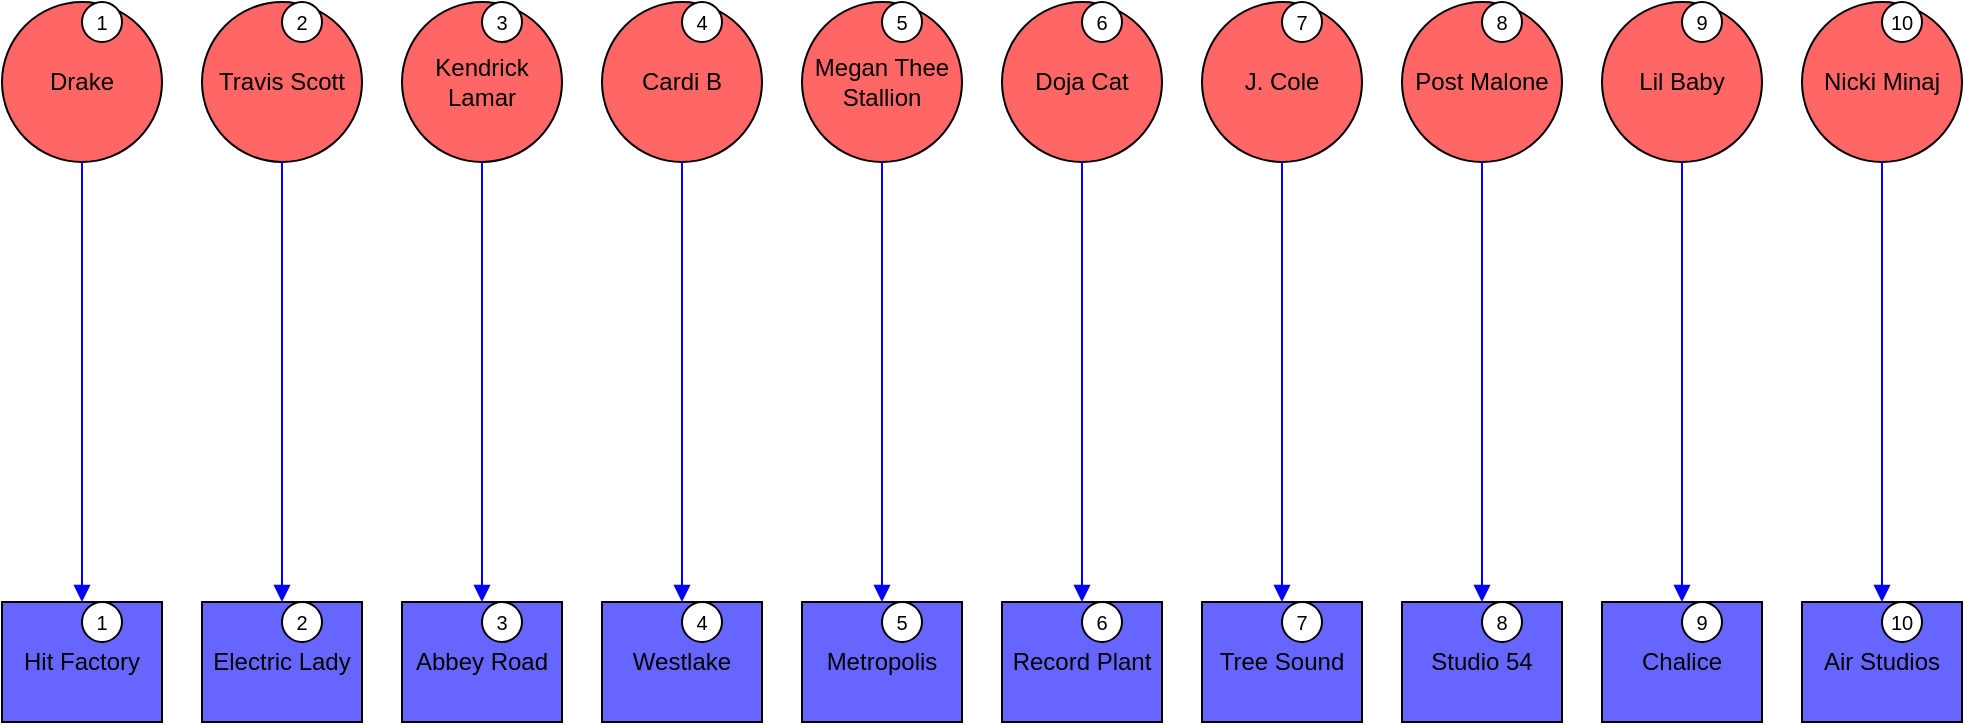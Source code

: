 <mxfile version="27.0.3" pages="4">
  <diagram id="2P01aS3b79AhaIWzOZK_" name="SignedWith">
    <mxGraphModel dx="1226" dy="620" grid="1" gridSize="10" guides="1" tooltips="1" connect="1" arrows="1" fold="1" page="1" pageScale="1" pageWidth="2339" pageHeight="3300" math="0" shadow="0">
      <root>
        <mxCell id="0" />
        <mxCell id="1" parent="0" />
        <mxCell id="wls_pRcqSYBTs-uJ6IMm-1" value="Drake" style="rounded=0;whiteSpace=wrap;html=1;shape=ellipse;fillColor=#FF6666;strokeColor=#000000;fontSize=12;" vertex="1" parent="1">
          <mxGeometry x="100" y="100" width="80" height="80" as="geometry" />
        </mxCell>
        <mxCell id="wls_pRcqSYBTs-uJ6IMm-2" value="1" style="rounded=0;whiteSpace=wrap;html=1;shape=ellipse;fillColor=#FFFFFF;strokeColor=#000000;fontSize=10;" vertex="1" parent="1">
          <mxGeometry x="140" y="100" width="20" height="20" as="geometry" />
        </mxCell>
        <mxCell id="wls_pRcqSYBTs-uJ6IMm-3" value="Travis Scott" style="rounded=0;whiteSpace=wrap;html=1;shape=ellipse;fillColor=#FF6666;strokeColor=#000000;fontSize=12;" vertex="1" parent="1">
          <mxGeometry x="200" y="100" width="80" height="80" as="geometry" />
        </mxCell>
        <mxCell id="wls_pRcqSYBTs-uJ6IMm-4" value="2" style="rounded=0;whiteSpace=wrap;html=1;shape=ellipse;fillColor=#FFFFFF;strokeColor=#000000;fontSize=10;" vertex="1" parent="1">
          <mxGeometry x="240" y="100" width="20" height="20" as="geometry" />
        </mxCell>
        <mxCell id="wls_pRcqSYBTs-uJ6IMm-5" value="Kendrick Lamar" style="rounded=0;whiteSpace=wrap;html=1;shape=ellipse;fillColor=#FF6666;strokeColor=#000000;fontSize=12;" vertex="1" parent="1">
          <mxGeometry x="300" y="100" width="80" height="80" as="geometry" />
        </mxCell>
        <mxCell id="wls_pRcqSYBTs-uJ6IMm-6" value="3" style="rounded=0;whiteSpace=wrap;html=1;shape=ellipse;fillColor=#FFFFFF;strokeColor=#000000;fontSize=10;" vertex="1" parent="1">
          <mxGeometry x="340" y="100" width="20" height="20" as="geometry" />
        </mxCell>
        <mxCell id="wls_pRcqSYBTs-uJ6IMm-7" value="Cardi B" style="rounded=0;whiteSpace=wrap;html=1;shape=ellipse;fillColor=#FF6666;strokeColor=#000000;fontSize=12;" vertex="1" parent="1">
          <mxGeometry x="400" y="100" width="80" height="80" as="geometry" />
        </mxCell>
        <mxCell id="wls_pRcqSYBTs-uJ6IMm-8" value="4" style="rounded=0;whiteSpace=wrap;html=1;shape=ellipse;fillColor=#FFFFFF;strokeColor=#000000;fontSize=10;" vertex="1" parent="1">
          <mxGeometry x="440" y="100" width="20" height="20" as="geometry" />
        </mxCell>
        <mxCell id="wls_pRcqSYBTs-uJ6IMm-9" value="Megan Thee Stallion" style="rounded=0;whiteSpace=wrap;html=1;shape=ellipse;fillColor=#FF6666;strokeColor=#000000;fontSize=12;" vertex="1" parent="1">
          <mxGeometry x="500" y="100" width="80" height="80" as="geometry" />
        </mxCell>
        <mxCell id="wls_pRcqSYBTs-uJ6IMm-10" value="5" style="rounded=0;whiteSpace=wrap;html=1;shape=ellipse;fillColor=#FFFFFF;strokeColor=#000000;fontSize=10;" vertex="1" parent="1">
          <mxGeometry x="540" y="100" width="20" height="20" as="geometry" />
        </mxCell>
        <mxCell id="wls_pRcqSYBTs-uJ6IMm-11" value="Doja Cat" style="rounded=0;whiteSpace=wrap;html=1;shape=ellipse;fillColor=#FF6666;strokeColor=#000000;fontSize=12;" vertex="1" parent="1">
          <mxGeometry x="600" y="100" width="80" height="80" as="geometry" />
        </mxCell>
        <mxCell id="wls_pRcqSYBTs-uJ6IMm-12" value="6" style="rounded=0;whiteSpace=wrap;html=1;shape=ellipse;fillColor=#FFFFFF;strokeColor=#000000;fontSize=10;" vertex="1" parent="1">
          <mxGeometry x="640" y="100" width="20" height="20" as="geometry" />
        </mxCell>
        <mxCell id="wls_pRcqSYBTs-uJ6IMm-13" value="J. Cole" style="rounded=0;whiteSpace=wrap;html=1;shape=ellipse;fillColor=#FF6666;strokeColor=#000000;fontSize=12;" vertex="1" parent="1">
          <mxGeometry x="700" y="100" width="80" height="80" as="geometry" />
        </mxCell>
        <mxCell id="wls_pRcqSYBTs-uJ6IMm-14" value="7" style="rounded=0;whiteSpace=wrap;html=1;shape=ellipse;fillColor=#FFFFFF;strokeColor=#000000;fontSize=10;" vertex="1" parent="1">
          <mxGeometry x="740" y="100" width="20" height="20" as="geometry" />
        </mxCell>
        <mxCell id="wls_pRcqSYBTs-uJ6IMm-15" value="Post Malone" style="rounded=0;whiteSpace=wrap;html=1;shape=ellipse;fillColor=#FF6666;strokeColor=#000000;fontSize=12;" vertex="1" parent="1">
          <mxGeometry x="800" y="100" width="80" height="80" as="geometry" />
        </mxCell>
        <mxCell id="wls_pRcqSYBTs-uJ6IMm-16" value="8" style="rounded=0;whiteSpace=wrap;html=1;shape=ellipse;fillColor=#FFFFFF;strokeColor=#000000;fontSize=10;" vertex="1" parent="1">
          <mxGeometry x="840" y="100" width="20" height="20" as="geometry" />
        </mxCell>
        <mxCell id="wls_pRcqSYBTs-uJ6IMm-17" value="Lil Baby" style="rounded=0;whiteSpace=wrap;html=1;shape=ellipse;fillColor=#FF6666;strokeColor=#000000;fontSize=12;" vertex="1" parent="1">
          <mxGeometry x="900" y="100" width="80" height="80" as="geometry" />
        </mxCell>
        <mxCell id="wls_pRcqSYBTs-uJ6IMm-18" value="9" style="rounded=0;whiteSpace=wrap;html=1;shape=ellipse;fillColor=#FFFFFF;strokeColor=#000000;fontSize=10;" vertex="1" parent="1">
          <mxGeometry x="940" y="100" width="20" height="20" as="geometry" />
        </mxCell>
        <mxCell id="wls_pRcqSYBTs-uJ6IMm-19" value="Nicki Minaj" style="rounded=0;whiteSpace=wrap;html=1;shape=ellipse;fillColor=#FF6666;strokeColor=#000000;fontSize=12;" vertex="1" parent="1">
          <mxGeometry x="1000" y="100" width="80" height="80" as="geometry" />
        </mxCell>
        <mxCell id="wls_pRcqSYBTs-uJ6IMm-20" value="10" style="rounded=0;whiteSpace=wrap;html=1;shape=ellipse;fillColor=#FFFFFF;strokeColor=#000000;fontSize=10;" vertex="1" parent="1">
          <mxGeometry x="1040" y="100" width="20" height="20" as="geometry" />
        </mxCell>
        <mxCell id="wls_pRcqSYBTs-uJ6IMm-21" value="Hit Factory" style="rounded=0;whiteSpace=wrap;html=1;shape=rectangle;fillColor=#6666FF;strokeColor=#000000;fontSize=12;" vertex="1" parent="1">
          <mxGeometry x="100" y="400" width="80" height="60" as="geometry" />
        </mxCell>
        <mxCell id="wls_pRcqSYBTs-uJ6IMm-22" value="1" style="rounded=0;whiteSpace=wrap;html=1;shape=ellipse;fillColor=#FFFFFF;strokeColor=#000000;fontSize=10;" vertex="1" parent="1">
          <mxGeometry x="140" y="400" width="20" height="20" as="geometry" />
        </mxCell>
        <mxCell id="wls_pRcqSYBTs-uJ6IMm-23" value="Electric Lady" style="rounded=0;whiteSpace=wrap;html=1;shape=rectangle;fillColor=#6666FF;strokeColor=#000000;fontSize=12;" vertex="1" parent="1">
          <mxGeometry x="200" y="400" width="80" height="60" as="geometry" />
        </mxCell>
        <mxCell id="wls_pRcqSYBTs-uJ6IMm-24" value="2" style="rounded=0;whiteSpace=wrap;html=1;shape=ellipse;fillColor=#FFFFFF;strokeColor=#000000;fontSize=10;" vertex="1" parent="1">
          <mxGeometry x="240" y="400" width="20" height="20" as="geometry" />
        </mxCell>
        <mxCell id="wls_pRcqSYBTs-uJ6IMm-25" value="Abbey Road" style="rounded=0;whiteSpace=wrap;html=1;shape=rectangle;fillColor=#6666FF;strokeColor=#000000;fontSize=12;" vertex="1" parent="1">
          <mxGeometry x="300" y="400" width="80" height="60" as="geometry" />
        </mxCell>
        <mxCell id="wls_pRcqSYBTs-uJ6IMm-26" value="3" style="rounded=0;whiteSpace=wrap;html=1;shape=ellipse;fillColor=#FFFFFF;strokeColor=#000000;fontSize=10;" vertex="1" parent="1">
          <mxGeometry x="340" y="400" width="20" height="20" as="geometry" />
        </mxCell>
        <mxCell id="wls_pRcqSYBTs-uJ6IMm-27" value="Westlake" style="rounded=0;whiteSpace=wrap;html=1;shape=rectangle;fillColor=#6666FF;strokeColor=#000000;fontSize=12;" vertex="1" parent="1">
          <mxGeometry x="400" y="400" width="80" height="60" as="geometry" />
        </mxCell>
        <mxCell id="wls_pRcqSYBTs-uJ6IMm-28" value="4" style="rounded=0;whiteSpace=wrap;html=1;shape=ellipse;fillColor=#FFFFFF;strokeColor=#000000;fontSize=10;" vertex="1" parent="1">
          <mxGeometry x="440" y="400" width="20" height="20" as="geometry" />
        </mxCell>
        <mxCell id="wls_pRcqSYBTs-uJ6IMm-29" value="Metropolis" style="rounded=0;whiteSpace=wrap;html=1;shape=rectangle;fillColor=#6666FF;strokeColor=#000000;fontSize=12;" vertex="1" parent="1">
          <mxGeometry x="500" y="400" width="80" height="60" as="geometry" />
        </mxCell>
        <mxCell id="wls_pRcqSYBTs-uJ6IMm-30" value="5" style="rounded=0;whiteSpace=wrap;html=1;shape=ellipse;fillColor=#FFFFFF;strokeColor=#000000;fontSize=10;" vertex="1" parent="1">
          <mxGeometry x="540" y="400" width="20" height="20" as="geometry" />
        </mxCell>
        <mxCell id="wls_pRcqSYBTs-uJ6IMm-31" value="Record Plant" style="rounded=0;whiteSpace=wrap;html=1;shape=rectangle;fillColor=#6666FF;strokeColor=#000000;fontSize=12;" vertex="1" parent="1">
          <mxGeometry x="600" y="400" width="80" height="60" as="geometry" />
        </mxCell>
        <mxCell id="wls_pRcqSYBTs-uJ6IMm-32" value="6" style="rounded=0;whiteSpace=wrap;html=1;shape=ellipse;fillColor=#FFFFFF;strokeColor=#000000;fontSize=10;" vertex="1" parent="1">
          <mxGeometry x="640" y="400" width="20" height="20" as="geometry" />
        </mxCell>
        <mxCell id="wls_pRcqSYBTs-uJ6IMm-33" value="Tree Sound" style="rounded=0;whiteSpace=wrap;html=1;shape=rectangle;fillColor=#6666FF;strokeColor=#000000;fontSize=12;" vertex="1" parent="1">
          <mxGeometry x="700" y="400" width="80" height="60" as="geometry" />
        </mxCell>
        <mxCell id="wls_pRcqSYBTs-uJ6IMm-34" value="7" style="rounded=0;whiteSpace=wrap;html=1;shape=ellipse;fillColor=#FFFFFF;strokeColor=#000000;fontSize=10;" vertex="1" parent="1">
          <mxGeometry x="740" y="400" width="20" height="20" as="geometry" />
        </mxCell>
        <mxCell id="wls_pRcqSYBTs-uJ6IMm-35" value="Studio 54" style="rounded=0;whiteSpace=wrap;html=1;shape=rectangle;fillColor=#6666FF;strokeColor=#000000;fontSize=12;" vertex="1" parent="1">
          <mxGeometry x="800" y="400" width="80" height="60" as="geometry" />
        </mxCell>
        <mxCell id="wls_pRcqSYBTs-uJ6IMm-36" value="8" style="rounded=0;whiteSpace=wrap;html=1;shape=ellipse;fillColor=#FFFFFF;strokeColor=#000000;fontSize=10;" vertex="1" parent="1">
          <mxGeometry x="840" y="400" width="20" height="20" as="geometry" />
        </mxCell>
        <mxCell id="wls_pRcqSYBTs-uJ6IMm-37" value="Chalice" style="rounded=0;whiteSpace=wrap;html=1;shape=rectangle;fillColor=#6666FF;strokeColor=#000000;fontSize=12;" vertex="1" parent="1">
          <mxGeometry x="900" y="400" width="80" height="60" as="geometry" />
        </mxCell>
        <mxCell id="wls_pRcqSYBTs-uJ6IMm-38" value="9" style="rounded=0;whiteSpace=wrap;html=1;shape=ellipse;fillColor=#FFFFFF;strokeColor=#000000;fontSize=10;" vertex="1" parent="1">
          <mxGeometry x="940" y="400" width="20" height="20" as="geometry" />
        </mxCell>
        <mxCell id="wls_pRcqSYBTs-uJ6IMm-39" value="Air Studios" style="rounded=0;whiteSpace=wrap;html=1;shape=rectangle;fillColor=#6666FF;strokeColor=#000000;fontSize=12;" vertex="1" parent="1">
          <mxGeometry x="1000" y="400" width="80" height="60" as="geometry" />
        </mxCell>
        <mxCell id="wls_pRcqSYBTs-uJ6IMm-40" value="10" style="rounded=0;whiteSpace=wrap;html=1;shape=ellipse;fillColor=#FFFFFF;strokeColor=#000000;fontSize=10;" vertex="1" parent="1">
          <mxGeometry x="1040" y="400" width="20" height="20" as="geometry" />
        </mxCell>
        <mxCell id="wls_pRcqSYBTs-uJ6IMm-41" value="" style="edgeStyle=orthogonalEdgeStyle;rounded=0;html=1;jettySize=auto;orthogonalLoop=1;endArrow=block;endFill=1;strokeColor=#0000FF;" edge="1" parent="1" source="wls_pRcqSYBTs-uJ6IMm-1" target="wls_pRcqSYBTs-uJ6IMm-21">
          <mxGeometry relative="1" as="geometry" />
        </mxCell>
        <mxCell id="wls_pRcqSYBTs-uJ6IMm-42" value="" style="edgeStyle=orthogonalEdgeStyle;rounded=0;html=1;jettySize=auto;orthogonalLoop=1;endArrow=block;endFill=1;strokeColor=#0000FF;" edge="1" parent="1" source="wls_pRcqSYBTs-uJ6IMm-3" target="wls_pRcqSYBTs-uJ6IMm-23">
          <mxGeometry relative="1" as="geometry" />
        </mxCell>
        <mxCell id="wls_pRcqSYBTs-uJ6IMm-43" value="" style="edgeStyle=orthogonalEdgeStyle;rounded=0;html=1;jettySize=auto;orthogonalLoop=1;endArrow=block;endFill=1;strokeColor=#0000FF;" edge="1" parent="1" source="wls_pRcqSYBTs-uJ6IMm-5" target="wls_pRcqSYBTs-uJ6IMm-25">
          <mxGeometry relative="1" as="geometry" />
        </mxCell>
        <mxCell id="wls_pRcqSYBTs-uJ6IMm-44" value="" style="edgeStyle=orthogonalEdgeStyle;rounded=0;html=1;jettySize=auto;orthogonalLoop=1;endArrow=block;endFill=1;strokeColor=#0000FF;" edge="1" parent="1" source="wls_pRcqSYBTs-uJ6IMm-7" target="wls_pRcqSYBTs-uJ6IMm-27">
          <mxGeometry relative="1" as="geometry" />
        </mxCell>
        <mxCell id="wls_pRcqSYBTs-uJ6IMm-45" value="" style="edgeStyle=orthogonalEdgeStyle;rounded=0;html=1;jettySize=auto;orthogonalLoop=1;endArrow=block;endFill=1;strokeColor=#0000FF;" edge="1" parent="1" source="wls_pRcqSYBTs-uJ6IMm-9" target="wls_pRcqSYBTs-uJ6IMm-29">
          <mxGeometry relative="1" as="geometry" />
        </mxCell>
        <mxCell id="wls_pRcqSYBTs-uJ6IMm-46" value="" style="edgeStyle=orthogonalEdgeStyle;rounded=0;html=1;jettySize=auto;orthogonalLoop=1;endArrow=block;endFill=1;strokeColor=#0000FF;" edge="1" parent="1" source="wls_pRcqSYBTs-uJ6IMm-11" target="wls_pRcqSYBTs-uJ6IMm-31">
          <mxGeometry relative="1" as="geometry" />
        </mxCell>
        <mxCell id="wls_pRcqSYBTs-uJ6IMm-47" value="" style="edgeStyle=orthogonalEdgeStyle;rounded=0;html=1;jettySize=auto;orthogonalLoop=1;endArrow=block;endFill=1;strokeColor=#0000FF;" edge="1" parent="1" source="wls_pRcqSYBTs-uJ6IMm-13" target="wls_pRcqSYBTs-uJ6IMm-33">
          <mxGeometry relative="1" as="geometry" />
        </mxCell>
        <mxCell id="wls_pRcqSYBTs-uJ6IMm-48" value="" style="edgeStyle=orthogonalEdgeStyle;rounded=0;html=1;jettySize=auto;orthogonalLoop=1;endArrow=block;endFill=1;strokeColor=#0000FF;" edge="1" parent="1" source="wls_pRcqSYBTs-uJ6IMm-15" target="wls_pRcqSYBTs-uJ6IMm-35">
          <mxGeometry relative="1" as="geometry" />
        </mxCell>
        <mxCell id="wls_pRcqSYBTs-uJ6IMm-49" value="" style="edgeStyle=orthogonalEdgeStyle;rounded=0;html=1;jettySize=auto;orthogonalLoop=1;endArrow=block;endFill=1;strokeColor=#0000FF;" edge="1" parent="1" source="wls_pRcqSYBTs-uJ6IMm-17" target="wls_pRcqSYBTs-uJ6IMm-37">
          <mxGeometry relative="1" as="geometry" />
        </mxCell>
        <mxCell id="wls_pRcqSYBTs-uJ6IMm-50" value="" style="edgeStyle=orthogonalEdgeStyle;rounded=0;html=1;jettySize=auto;orthogonalLoop=1;endArrow=block;endFill=1;strokeColor=#0000FF;" edge="1" parent="1" source="wls_pRcqSYBTs-uJ6IMm-19" target="wls_pRcqSYBTs-uJ6IMm-39">
          <mxGeometry relative="1" as="geometry" />
        </mxCell>
      </root>
    </mxGraphModel>
  </diagram>
  <diagram id="2F3j8-WdZ7mF5-zXozLu" name="Performs">
    <mxGraphModel dx="1895" dy="958" grid="1" gridSize="10" guides="1" tooltips="1" connect="1" arrows="1" fold="1" page="1" pageScale="1" pageWidth="2339" pageHeight="3300" math="0" shadow="0">
      <root>
        <mxCell id="0" />
        <mxCell id="1" parent="0" />
        <mxCell id="OuG2WLXK4pr2iF8TKei7-1" value="Drake" style="rounded=0;whiteSpace=wrap;html=1;shape=ellipse;fillColor=#FF6666;strokeColor=#000000;fontSize=12;" vertex="1" parent="1">
          <mxGeometry x="150" y="750" width="80" height="80" as="geometry" />
        </mxCell>
        <mxCell id="OuG2WLXK4pr2iF8TKei7-2" value="1" style="rounded=0;whiteSpace=wrap;html=1;shape=ellipse;fillColor=#FFFFFF;strokeColor=#000000;fontSize=10;" vertex="1" parent="1">
          <mxGeometry x="180" y="750" width="20" height="20" as="geometry" />
        </mxCell>
        <mxCell id="OuG2WLXK4pr2iF8TKei7-3" value="Travis Scott" style="rounded=0;whiteSpace=wrap;html=1;shape=ellipse;fillColor=#FF6666;strokeColor=#000000;fontSize=12;" vertex="1" parent="1">
          <mxGeometry x="150" y="160" width="80" height="80" as="geometry" />
        </mxCell>
        <mxCell id="OuG2WLXK4pr2iF8TKei7-4" value="2" style="rounded=0;whiteSpace=wrap;html=1;shape=ellipse;fillColor=#FFFFFF;strokeColor=#000000;fontSize=10;" vertex="1" parent="1">
          <mxGeometry x="180" y="160" width="20" height="20" as="geometry" />
        </mxCell>
        <mxCell id="OuG2WLXK4pr2iF8TKei7-5" value="Kendrick Lamar" style="rounded=0;whiteSpace=wrap;html=1;shape=ellipse;fillColor=#FF6666;strokeColor=#000000;fontSize=12;" vertex="1" parent="1">
          <mxGeometry x="300" y="220" width="80" height="80" as="geometry" />
        </mxCell>
        <mxCell id="OuG2WLXK4pr2iF8TKei7-6" value="3" style="rounded=0;whiteSpace=wrap;html=1;shape=ellipse;fillColor=#FFFFFF;strokeColor=#000000;fontSize=10;" vertex="1" parent="1">
          <mxGeometry x="330" y="220" width="20" height="20" as="geometry" />
        </mxCell>
        <mxCell id="OuG2WLXK4pr2iF8TKei7-7" value="Cardi B" style="rounded=0;whiteSpace=wrap;html=1;shape=ellipse;fillColor=#FF6666;strokeColor=#000000;fontSize=12;" vertex="1" parent="1">
          <mxGeometry x="400" y="220" width="80" height="80" as="geometry" />
        </mxCell>
        <mxCell id="OuG2WLXK4pr2iF8TKei7-8" value="4" style="rounded=0;whiteSpace=wrap;html=1;shape=ellipse;fillColor=#FFFFFF;strokeColor=#000000;fontSize=10;" vertex="1" parent="1">
          <mxGeometry x="430" y="220" width="20" height="20" as="geometry" />
        </mxCell>
        <mxCell id="OuG2WLXK4pr2iF8TKei7-9" value="Megan Thee Stallion" style="rounded=0;whiteSpace=wrap;html=1;shape=ellipse;fillColor=#FF6666;strokeColor=#000000;fontSize=12;" vertex="1" parent="1">
          <mxGeometry x="350" y="660" width="80" height="80" as="geometry" />
        </mxCell>
        <mxCell id="OuG2WLXK4pr2iF8TKei7-10" value="5" style="rounded=0;whiteSpace=wrap;html=1;shape=ellipse;fillColor=#FFFFFF;strokeColor=#000000;fontSize=10;" vertex="1" parent="1">
          <mxGeometry x="380" y="660" width="20" height="20" as="geometry" />
        </mxCell>
        <mxCell id="OuG2WLXK4pr2iF8TKei7-11" value="Doja Cat" style="rounded=0;whiteSpace=wrap;html=1;shape=ellipse;fillColor=#FF6666;strokeColor=#000000;fontSize=12;" vertex="1" parent="1">
          <mxGeometry x="560" y="80" width="80" height="80" as="geometry" />
        </mxCell>
        <mxCell id="OuG2WLXK4pr2iF8TKei7-12" value="6" style="rounded=0;whiteSpace=wrap;html=1;shape=ellipse;fillColor=#FFFFFF;strokeColor=#000000;fontSize=10;" vertex="1" parent="1">
          <mxGeometry x="590" y="80" width="20" height="20" as="geometry" />
        </mxCell>
        <mxCell id="OuG2WLXK4pr2iF8TKei7-13" value="J. Cole" style="rounded=0;whiteSpace=wrap;html=1;shape=ellipse;fillColor=#FF6666;strokeColor=#000000;fontSize=12;" vertex="1" parent="1">
          <mxGeometry x="750" y="200" width="80" height="80" as="geometry" />
        </mxCell>
        <mxCell id="OuG2WLXK4pr2iF8TKei7-14" value="7" style="rounded=0;whiteSpace=wrap;html=1;shape=ellipse;fillColor=#FFFFFF;strokeColor=#000000;fontSize=10;" vertex="1" parent="1">
          <mxGeometry x="780" y="200" width="20" height="20" as="geometry" />
        </mxCell>
        <mxCell id="OuG2WLXK4pr2iF8TKei7-15" value="Post Malone" style="rounded=0;whiteSpace=wrap;html=1;shape=ellipse;fillColor=#FF6666;strokeColor=#000000;fontSize=12;" vertex="1" parent="1">
          <mxGeometry x="800" y="610" width="80" height="80" as="geometry" />
        </mxCell>
        <mxCell id="OuG2WLXK4pr2iF8TKei7-16" value="8" style="rounded=0;whiteSpace=wrap;html=1;shape=ellipse;fillColor=#FFFFFF;strokeColor=#000000;fontSize=10;" vertex="1" parent="1">
          <mxGeometry x="830" y="610" width="20" height="20" as="geometry" />
        </mxCell>
        <mxCell id="OuG2WLXK4pr2iF8TKei7-17" value="Lil Baby" style="rounded=0;whiteSpace=wrap;html=1;shape=ellipse;fillColor=#FF6666;strokeColor=#000000;fontSize=12;" vertex="1" parent="1">
          <mxGeometry x="900" y="100" width="80" height="80" as="geometry" />
        </mxCell>
        <mxCell id="OuG2WLXK4pr2iF8TKei7-18" value="9" style="rounded=0;whiteSpace=wrap;html=1;shape=ellipse;fillColor=#FFFFFF;strokeColor=#000000;fontSize=10;" vertex="1" parent="1">
          <mxGeometry x="930" y="100" width="20" height="20" as="geometry" />
        </mxCell>
        <mxCell id="OuG2WLXK4pr2iF8TKei7-19" value="Nicki Minaj" style="rounded=0;whiteSpace=wrap;html=1;shape=ellipse;fillColor=#FF6666;strokeColor=#000000;fontSize=12;" vertex="1" parent="1">
          <mxGeometry x="1000" y="100" width="80" height="80" as="geometry" />
        </mxCell>
        <mxCell id="OuG2WLXK4pr2iF8TKei7-20" value="10" style="rounded=0;whiteSpace=wrap;html=1;shape=ellipse;fillColor=#FFFFFF;strokeColor=#000000;fontSize=10;" vertex="1" parent="1">
          <mxGeometry x="1030" y="100" width="20" height="20" as="geometry" />
        </mxCell>
        <mxCell id="OuG2WLXK4pr2iF8TKei7-21" value="Gods Plan" style="rounded=0;whiteSpace=wrap;html=1;shape=hexagon;fillColor=#66FF66;strokeColor=#000000;fontSize=12;" vertex="1" parent="1">
          <mxGeometry x="100" y="400" width="80" height="80" as="geometry" />
        </mxCell>
        <mxCell id="OuG2WLXK4pr2iF8TKei7-22" value="1" style="rounded=0;whiteSpace=wrap;html=1;shape=ellipse;fillColor=#FFFFFF;strokeColor=#000000;fontSize=10;" vertex="1" parent="1">
          <mxGeometry x="140" y="400" width="20" height="20" as="geometry" />
        </mxCell>
        <mxCell id="OuG2WLXK4pr2iF8TKei7-23" value="Sicko Mode" style="rounded=0;whiteSpace=wrap;html=1;shape=hexagon;fillColor=#66FF66;strokeColor=#000000;fontSize=12;" vertex="1" parent="1">
          <mxGeometry x="200" y="400" width="80" height="80" as="geometry" />
        </mxCell>
        <mxCell id="OuG2WLXK4pr2iF8TKei7-24" value="2" style="rounded=0;whiteSpace=wrap;html=1;shape=ellipse;fillColor=#FFFFFF;strokeColor=#000000;fontSize=10;" vertex="1" parent="1">
          <mxGeometry x="240" y="400" width="20" height="20" as="geometry" />
        </mxCell>
        <mxCell id="OuG2WLXK4pr2iF8TKei7-25" value="HUMBLE." style="rounded=0;whiteSpace=wrap;html=1;shape=hexagon;fillColor=#66FF66;strokeColor=#000000;fontSize=12;" vertex="1" parent="1">
          <mxGeometry x="300" y="400" width="80" height="80" as="geometry" />
        </mxCell>
        <mxCell id="OuG2WLXK4pr2iF8TKei7-26" value="3" style="rounded=0;whiteSpace=wrap;html=1;shape=ellipse;fillColor=#FFFFFF;strokeColor=#000000;fontSize=10;" vertex="1" parent="1">
          <mxGeometry x="340" y="400" width="20" height="20" as="geometry" />
        </mxCell>
        <mxCell id="OuG2WLXK4pr2iF8TKei7-27" value="Bodak Yellow" style="rounded=0;whiteSpace=wrap;html=1;shape=hexagon;fillColor=#66FF66;strokeColor=#000000;fontSize=12;" vertex="1" parent="1">
          <mxGeometry x="400" y="400" width="80" height="80" as="geometry" />
        </mxCell>
        <mxCell id="OuG2WLXK4pr2iF8TKei7-28" value="4" style="rounded=0;whiteSpace=wrap;html=1;shape=ellipse;fillColor=#FFFFFF;strokeColor=#000000;fontSize=10;" vertex="1" parent="1">
          <mxGeometry x="440" y="400" width="20" height="20" as="geometry" />
        </mxCell>
        <mxCell id="OuG2WLXK4pr2iF8TKei7-29" value="Savage" style="rounded=0;whiteSpace=wrap;html=1;shape=hexagon;fillColor=#66FF66;strokeColor=#000000;fontSize=12;" vertex="1" parent="1">
          <mxGeometry x="500" y="400" width="80" height="80" as="geometry" />
        </mxCell>
        <mxCell id="OuG2WLXK4pr2iF8TKei7-30" value="5" style="rounded=0;whiteSpace=wrap;html=1;shape=ellipse;fillColor=#FFFFFF;strokeColor=#000000;fontSize=10;" vertex="1" parent="1">
          <mxGeometry x="540" y="400" width="20" height="20" as="geometry" />
        </mxCell>
        <mxCell id="OuG2WLXK4pr2iF8TKei7-31" value="Kiss Me More" style="rounded=0;whiteSpace=wrap;html=1;shape=hexagon;fillColor=#66FF66;strokeColor=#000000;fontSize=12;" vertex="1" parent="1">
          <mxGeometry x="600" y="400" width="80" height="80" as="geometry" />
        </mxCell>
        <mxCell id="OuG2WLXK4pr2iF8TKei7-32" value="6" style="rounded=0;whiteSpace=wrap;html=1;shape=ellipse;fillColor=#FFFFFF;strokeColor=#000000;fontSize=10;" vertex="1" parent="1">
          <mxGeometry x="640" y="400" width="20" height="20" as="geometry" />
        </mxCell>
        <mxCell id="OuG2WLXK4pr2iF8TKei7-33" value="Middle Child" style="rounded=0;whiteSpace=wrap;html=1;shape=hexagon;fillColor=#66FF66;strokeColor=#000000;fontSize=12;" vertex="1" parent="1">
          <mxGeometry x="700" y="400" width="80" height="80" as="geometry" />
        </mxCell>
        <mxCell id="OuG2WLXK4pr2iF8TKei7-34" value="7" style="rounded=0;whiteSpace=wrap;html=1;shape=ellipse;fillColor=#FFFFFF;strokeColor=#000000;fontSize=10;" vertex="1" parent="1">
          <mxGeometry x="740" y="400" width="20" height="20" as="geometry" />
        </mxCell>
        <mxCell id="OuG2WLXK4pr2iF8TKei7-35" value="Circles" style="rounded=0;whiteSpace=wrap;html=1;shape=hexagon;fillColor=#66FF66;strokeColor=#000000;fontSize=12;" vertex="1" parent="1">
          <mxGeometry x="800" y="400" width="80" height="80" as="geometry" />
        </mxCell>
        <mxCell id="OuG2WLXK4pr2iF8TKei7-36" value="8" style="rounded=0;whiteSpace=wrap;html=1;shape=ellipse;fillColor=#FFFFFF;strokeColor=#000000;fontSize=10;" vertex="1" parent="1">
          <mxGeometry x="840" y="400" width="20" height="20" as="geometry" />
        </mxCell>
        <mxCell id="OuG2WLXK4pr2iF8TKei7-37" value="Woah" style="rounded=0;whiteSpace=wrap;html=1;shape=hexagon;fillColor=#66FF66;strokeColor=#000000;fontSize=12;" vertex="1" parent="1">
          <mxGeometry x="900" y="400" width="80" height="80" as="geometry" />
        </mxCell>
        <mxCell id="OuG2WLXK4pr2iF8TKei7-38" value="9" style="rounded=0;whiteSpace=wrap;html=1;shape=ellipse;fillColor=#FFFFFF;strokeColor=#000000;fontSize=10;" vertex="1" parent="1">
          <mxGeometry x="940" y="400" width="20" height="20" as="geometry" />
        </mxCell>
        <mxCell id="OuG2WLXK4pr2iF8TKei7-39" value="Super Bass" style="rounded=0;whiteSpace=wrap;html=1;shape=hexagon;fillColor=#66FF66;strokeColor=#000000;fontSize=12;" vertex="1" parent="1">
          <mxGeometry x="1000" y="400" width="80" height="80" as="geometry" />
        </mxCell>
        <mxCell id="OuG2WLXK4pr2iF8TKei7-40" value="10" style="rounded=0;whiteSpace=wrap;html=1;shape=ellipse;fillColor=#FFFFFF;strokeColor=#000000;fontSize=10;" vertex="1" parent="1">
          <mxGeometry x="1040" y="400" width="20" height="20" as="geometry" />
        </mxCell>
        <mxCell id="OuG2WLXK4pr2iF8TKei7-41" value="2018" style="edgeStyle=orthogonalEdgeStyle;rounded=0;html=1;jettySize=auto;orthogonalLoop=1;endArrow=block;endFill=1;strokeColor=#0000FF;fontSize=10;" edge="1" parent="1" source="OuG2WLXK4pr2iF8TKei7-1" target="OuG2WLXK4pr2iF8TKei7-21">
          <mxGeometry relative="1" as="geometry" />
        </mxCell>
        <mxCell id="OuG2WLXK4pr2iF8TKei7-42" value="2018" style="edgeStyle=orthogonalEdgeStyle;rounded=0;html=1;jettySize=auto;orthogonalLoop=1;endArrow=block;endFill=1;strokeColor=#0000FF;fontSize=10;" edge="1" parent="1" source="OuG2WLXK4pr2iF8TKei7-3" target="OuG2WLXK4pr2iF8TKei7-23">
          <mxGeometry relative="1" as="geometry" />
        </mxCell>
        <mxCell id="OuG2WLXK4pr2iF8TKei7-43" value="2017" style="edgeStyle=orthogonalEdgeStyle;rounded=0;html=1;jettySize=auto;orthogonalLoop=1;endArrow=block;endFill=1;strokeColor=#0000FF;fontSize=10;" edge="1" parent="1" source="OuG2WLXK4pr2iF8TKei7-5" target="OuG2WLXK4pr2iF8TKei7-25">
          <mxGeometry relative="1" as="geometry" />
        </mxCell>
        <mxCell id="OuG2WLXK4pr2iF8TKei7-44" value="2017" style="edgeStyle=orthogonalEdgeStyle;rounded=0;html=1;jettySize=auto;orthogonalLoop=1;endArrow=block;endFill=1;strokeColor=#0000FF;fontSize=10;" edge="1" parent="1" source="OuG2WLXK4pr2iF8TKei7-7" target="OuG2WLXK4pr2iF8TKei7-27">
          <mxGeometry relative="1" as="geometry" />
        </mxCell>
        <mxCell id="OuG2WLXK4pr2iF8TKei7-45" value="2020" style="edgeStyle=orthogonalEdgeStyle;rounded=0;html=1;jettySize=auto;orthogonalLoop=1;endArrow=block;endFill=1;strokeColor=#0000FF;fontSize=10;" edge="1" parent="1" source="OuG2WLXK4pr2iF8TKei7-9" target="OuG2WLXK4pr2iF8TKei7-29">
          <mxGeometry relative="1" as="geometry" />
        </mxCell>
        <mxCell id="OuG2WLXK4pr2iF8TKei7-46" value="2021" style="edgeStyle=orthogonalEdgeStyle;rounded=0;html=1;jettySize=auto;orthogonalLoop=1;endArrow=block;endFill=1;strokeColor=#0000FF;fontSize=10;" edge="1" parent="1" source="OuG2WLXK4pr2iF8TKei7-11" target="OuG2WLXK4pr2iF8TKei7-31">
          <mxGeometry relative="1" as="geometry" />
        </mxCell>
        <mxCell id="OuG2WLXK4pr2iF8TKei7-47" value="2019" style="edgeStyle=orthogonalEdgeStyle;rounded=0;html=1;jettySize=auto;orthogonalLoop=1;endArrow=block;endFill=1;strokeColor=#0000FF;fontSize=10;" edge="1" parent="1" source="OuG2WLXK4pr2iF8TKei7-13" target="OuG2WLXK4pr2iF8TKei7-33">
          <mxGeometry relative="1" as="geometry" />
        </mxCell>
        <mxCell id="OuG2WLXK4pr2iF8TKei7-48" value="2019" style="edgeStyle=orthogonalEdgeStyle;rounded=0;html=1;jettySize=auto;orthogonalLoop=1;endArrow=block;endFill=1;strokeColor=#0000FF;fontSize=10;" edge="1" parent="1" source="OuG2WLXK4pr2iF8TKei7-15" target="OuG2WLXK4pr2iF8TKei7-35">
          <mxGeometry relative="1" as="geometry" />
        </mxCell>
        <mxCell id="OuG2WLXK4pr2iF8TKei7-49" value="2020" style="edgeStyle=orthogonalEdgeStyle;rounded=0;html=1;jettySize=auto;orthogonalLoop=1;endArrow=block;endFill=1;strokeColor=#0000FF;fontSize=10;" edge="1" parent="1" source="OuG2WLXK4pr2iF8TKei7-17" target="OuG2WLXK4pr2iF8TKei7-37">
          <mxGeometry relative="1" as="geometry" />
        </mxCell>
        <mxCell id="OuG2WLXK4pr2iF8TKei7-50" value="2011" style="edgeStyle=orthogonalEdgeStyle;rounded=0;html=1;jettySize=auto;orthogonalLoop=1;endArrow=block;endFill=1;strokeColor=#0000FF;fontSize=10;" edge="1" parent="1" source="OuG2WLXK4pr2iF8TKei7-19" target="OuG2WLXK4pr2iF8TKei7-39">
          <mxGeometry relative="1" as="geometry" />
        </mxCell>
        <mxCell id="OuG2WLXK4pr2iF8TKei7-51" value="2018" style="edgeStyle=orthogonalEdgeStyle;rounded=0;html=1;jettySize=auto;orthogonalLoop=1;endArrow=block;endFill=1;strokeColor=#0000FF;fontSize=10;" edge="1" parent="1" source="OuG2WLXK4pr2iF8TKei7-1" target="OuG2WLXK4pr2iF8TKei7-23">
          <mxGeometry relative="1" as="geometry" />
        </mxCell>
        <mxCell id="OuG2WLXK4pr2iF8TKei7-52" value="2018" style="edgeStyle=orthogonalEdgeStyle;rounded=0;html=1;jettySize=auto;orthogonalLoop=1;endArrow=block;endFill=1;strokeColor=#0000FF;fontSize=10;" edge="1" parent="1" source="OuG2WLXK4pr2iF8TKei7-3" target="OuG2WLXK4pr2iF8TKei7-21">
          <mxGeometry relative="1" as="geometry" />
        </mxCell>
        <mxCell id="OuG2WLXK4pr2iF8TKei7-53" value="2020" style="edgeStyle=orthogonalEdgeStyle;rounded=0;html=1;jettySize=auto;orthogonalLoop=1;endArrow=block;endFill=1;strokeColor=#0000FF;fontSize=10;" edge="1" parent="1" source="OuG2WLXK4pr2iF8TKei7-9" target="OuG2WLXK4pr2iF8TKei7-21">
          <mxGeometry relative="1" as="geometry" />
        </mxCell>
        <mxCell id="OuG2WLXK4pr2iF8TKei7-54" value="2021" style="edgeStyle=orthogonalEdgeStyle;rounded=0;html=1;jettySize=auto;orthogonalLoop=1;endArrow=block;endFill=1;strokeColor=#0000FF;fontSize=10;" edge="1" parent="1" source="OuG2WLXK4pr2iF8TKei7-11" target="OuG2WLXK4pr2iF8TKei7-29">
          <mxGeometry relative="1" as="geometry" />
        </mxCell>
        <mxCell id="OuG2WLXK4pr2iF8TKei7-55" value="2019" style="edgeStyle=orthogonalEdgeStyle;rounded=0;html=1;jettySize=auto;orthogonalLoop=1;endArrow=block;endFill=1;strokeColor=#0000FF;fontSize=10;" edge="1" parent="1" source="OuG2WLXK4pr2iF8TKei7-13" target="OuG2WLXK4pr2iF8TKei7-35">
          <mxGeometry relative="1" as="geometry" />
        </mxCell>
      </root>
    </mxGraphModel>
  </diagram>
  <diagram id="c_AhJrSSKywE_1GQiuYQ" name="Collabs">
    <mxGraphModel dx="1042" dy="527" grid="1" gridSize="10" guides="1" tooltips="1" connect="1" arrows="1" fold="1" page="1" pageScale="1" pageWidth="2339" pageHeight="3300" math="0" shadow="0">
      <root>
        <mxCell id="0" />
        <mxCell id="1" parent="0" />
        <mxCell id="m2h6T6LhY-ElK1hGhz4P-1" value="Drake" style="rounded=0;whiteSpace=wrap;html=1;shape=ellipse;fillColor=#FF6666;strokeColor=#000000;fontSize=12;" vertex="1" parent="1">
          <mxGeometry x="100" y="100" width="80" height="80" as="geometry" />
        </mxCell>
        <mxCell id="m2h6T6LhY-ElK1hGhz4P-2" value="1" style="rounded=0;whiteSpace=wrap;html=1;shape=ellipse;fillColor=#FFFFFF;strokeColor=#000000;fontSize=10;" vertex="1" parent="1">
          <mxGeometry x="140" y="100" width="20" height="20" as="geometry" />
        </mxCell>
        <mxCell id="m2h6T6LhY-ElK1hGhz4P-3" value="Travis Scott" style="rounded=0;whiteSpace=wrap;html=1;shape=ellipse;fillColor=#FF6666;strokeColor=#000000;fontSize=12;" vertex="1" parent="1">
          <mxGeometry x="250" y="150" width="80" height="80" as="geometry" />
        </mxCell>
        <mxCell id="m2h6T6LhY-ElK1hGhz4P-4" value="2" style="rounded=0;whiteSpace=wrap;html=1;shape=ellipse;fillColor=#FFFFFF;strokeColor=#000000;fontSize=10;" vertex="1" parent="1">
          <mxGeometry x="290" y="150" width="20" height="20" as="geometry" />
        </mxCell>
        <mxCell id="m2h6T6LhY-ElK1hGhz4P-5" value="Kendrick Lamar" style="rounded=0;whiteSpace=wrap;html=1;shape=ellipse;fillColor=#FF6666;strokeColor=#000000;fontSize=12;" vertex="1" parent="1">
          <mxGeometry x="400" y="100" width="80" height="80" as="geometry" />
        </mxCell>
        <mxCell id="m2h6T6LhY-ElK1hGhz4P-6" value="3" style="rounded=0;whiteSpace=wrap;html=1;shape=ellipse;fillColor=#FFFFFF;strokeColor=#000000;fontSize=10;" vertex="1" parent="1">
          <mxGeometry x="440" y="100" width="20" height="20" as="geometry" />
        </mxCell>
        <mxCell id="m2h6T6LhY-ElK1hGhz4P-7" value="Cardi B" style="rounded=0;whiteSpace=wrap;html=1;shape=ellipse;fillColor=#FF6666;strokeColor=#000000;fontSize=12;" vertex="1" parent="1">
          <mxGeometry x="300" y="250" width="80" height="80" as="geometry" />
        </mxCell>
        <mxCell id="m2h6T6LhY-ElK1hGhz4P-8" value="4" style="rounded=0;whiteSpace=wrap;html=1;shape=ellipse;fillColor=#FFFFFF;strokeColor=#000000;fontSize=10;" vertex="1" parent="1">
          <mxGeometry x="340" y="250" width="20" height="20" as="geometry" />
        </mxCell>
        <mxCell id="m2h6T6LhY-ElK1hGhz4P-9" value="Megan Thee Stallion" style="rounded=0;whiteSpace=wrap;html=1;shape=ellipse;fillColor=#FF6666;strokeColor=#000000;fontSize=12;" vertex="1" parent="1">
          <mxGeometry x="450" y="200" width="80" height="80" as="geometry" />
        </mxCell>
        <mxCell id="m2h6T6LhY-ElK1hGhz4P-10" value="5" style="rounded=0;whiteSpace=wrap;html=1;shape=ellipse;fillColor=#FFFFFF;strokeColor=#000000;fontSize=10;" vertex="1" parent="1">
          <mxGeometry x="490" y="200" width="20" height="20" as="geometry" />
        </mxCell>
        <mxCell id="m2h6T6LhY-ElK1hGhz4P-11" value="Doja Cat" style="rounded=0;whiteSpace=wrap;html=1;shape=ellipse;fillColor=#FF6666;strokeColor=#000000;fontSize=12;" vertex="1" parent="1">
          <mxGeometry x="200" y="350" width="80" height="80" as="geometry" />
        </mxCell>
        <mxCell id="m2h6T6LhY-ElK1hGhz4P-12" value="6" style="rounded=0;whiteSpace=wrap;html=1;shape=ellipse;fillColor=#FFFFFF;strokeColor=#000000;fontSize=10;" vertex="1" parent="1">
          <mxGeometry x="240" y="350" width="20" height="20" as="geometry" />
        </mxCell>
        <mxCell id="m2h6T6LhY-ElK1hGhz4P-13" value="J. Cole" style="rounded=0;whiteSpace=wrap;html=1;shape=ellipse;fillColor=#FF6666;strokeColor=#000000;fontSize=12;" vertex="1" parent="1">
          <mxGeometry x="350" y="400" width="80" height="80" as="geometry" />
        </mxCell>
        <mxCell id="m2h6T6LhY-ElK1hGhz4P-14" value="7" style="rounded=0;whiteSpace=wrap;html=1;shape=ellipse;fillColor=#FFFFFF;strokeColor=#000000;fontSize=10;" vertex="1" parent="1">
          <mxGeometry x="390" y="400" width="20" height="20" as="geometry" />
        </mxCell>
        <mxCell id="m2h6T6LhY-ElK1hGhz4P-15" value="Post Malone" style="rounded=0;whiteSpace=wrap;html=1;shape=ellipse;fillColor=#FF6666;strokeColor=#000000;fontSize=12;" vertex="1" parent="1">
          <mxGeometry x="500" y="350" width="80" height="80" as="geometry" />
        </mxCell>
        <mxCell id="m2h6T6LhY-ElK1hGhz4P-16" value="8" style="rounded=0;whiteSpace=wrap;html=1;shape=ellipse;fillColor=#FFFFFF;strokeColor=#000000;fontSize=10;" vertex="1" parent="1">
          <mxGeometry x="540" y="350" width="20" height="20" as="geometry" />
        </mxCell>
        <mxCell id="m2h6T6LhY-ElK1hGhz4P-17" value="Lil Baby" style="rounded=0;whiteSpace=wrap;html=1;shape=ellipse;fillColor=#FF6666;strokeColor=#000000;fontSize=12;" vertex="1" parent="1">
          <mxGeometry x="600" y="250" width="80" height="80" as="geometry" />
        </mxCell>
        <mxCell id="m2h6T6LhY-ElK1hGhz4P-18" value="9" style="rounded=0;whiteSpace=wrap;html=1;shape=ellipse;fillColor=#FFFFFF;strokeColor=#000000;fontSize=10;" vertex="1" parent="1">
          <mxGeometry x="640" y="250" width="20" height="20" as="geometry" />
        </mxCell>
        <mxCell id="m2h6T6LhY-ElK1hGhz4P-19" value="Nicki Minaj" style="rounded=0;whiteSpace=wrap;html=1;shape=ellipse;fillColor=#FF6666;strokeColor=#000000;fontSize=12;" vertex="1" parent="1">
          <mxGeometry x="550" y="450" width="80" height="80" as="geometry" />
        </mxCell>
        <mxCell id="m2h6T6LhY-ElK1hGhz4P-20" value="10" style="rounded=0;whiteSpace=wrap;html=1;shape=ellipse;fillColor=#FFFFFF;strokeColor=#000000;fontSize=10;" vertex="1" parent="1">
          <mxGeometry x="590" y="450" width="20" height="20" as="geometry" />
        </mxCell>
        <mxCell id="m2h6T6LhY-ElK1hGhz4P-21" value="" style="edgeStyle=orthogonalEdgeStyle;rounded=0;html=1;jettySize=auto;orthogonalLoop=1;endArrow=block;endFill=1;strokeColor=#0000FF;" edge="1" parent="1" source="m2h6T6LhY-ElK1hGhz4P-1" target="m2h6T6LhY-ElK1hGhz4P-3">
          <mxGeometry relative="1" as="geometry" />
        </mxCell>
        <mxCell id="m2h6T6LhY-ElK1hGhz4P-22" value="" style="edgeStyle=orthogonalEdgeStyle;rounded=0;html=1;jettySize=auto;orthogonalLoop=1;endArrow=block;endFill=1;strokeColor=#0000FF;" edge="1" parent="1" source="m2h6T6LhY-ElK1hGhz4P-7" target="m2h6T6LhY-ElK1hGhz4P-5">
          <mxGeometry relative="1" as="geometry" />
        </mxCell>
        <mxCell id="m2h6T6LhY-ElK1hGhz4P-23" value="" style="edgeStyle=orthogonalEdgeStyle;rounded=0;html=1;jettySize=auto;orthogonalLoop=1;endArrow=block;endFill=1;strokeColor=#0000FF;" edge="1" parent="1" source="m2h6T6LhY-ElK1hGhz4P-11" target="m2h6T6LhY-ElK1hGhz4P-3">
          <mxGeometry relative="1" as="geometry" />
        </mxCell>
        <mxCell id="m2h6T6LhY-ElK1hGhz4P-24" value="" style="edgeStyle=orthogonalEdgeStyle;rounded=0;html=1;jettySize=auto;orthogonalLoop=1;endArrow=block;endFill=1;strokeColor=#0000FF;" edge="1" parent="1" source="m2h6T6LhY-ElK1hGhz4P-1" target="m2h6T6LhY-ElK1hGhz4P-5">
          <mxGeometry relative="1" as="geometry" />
        </mxCell>
        <mxCell id="m2h6T6LhY-ElK1hGhz4P-25" value="" style="edgeStyle=orthogonalEdgeStyle;rounded=0;html=1;jettySize=auto;orthogonalLoop=1;endArrow=block;endFill=1;strokeColor=#0000FF;" edge="1" parent="1" source="m2h6T6LhY-ElK1hGhz4P-3" target="m2h6T6LhY-ElK1hGhz4P-7">
          <mxGeometry relative="1" as="geometry" />
        </mxCell>
        <mxCell id="m2h6T6LhY-ElK1hGhz4P-26" value="" style="edgeStyle=orthogonalEdgeStyle;rounded=0;html=1;jettySize=auto;orthogonalLoop=1;endArrow=block;endFill=1;strokeColor=#0000FF;" edge="1" parent="1" source="m2h6T6LhY-ElK1hGhz4P-5" target="m2h6T6LhY-ElK1hGhz4P-9">
          <mxGeometry relative="1" as="geometry" />
        </mxCell>
        <mxCell id="m2h6T6LhY-ElK1hGhz4P-27" value="" style="edgeStyle=orthogonalEdgeStyle;rounded=0;html=1;jettySize=auto;orthogonalLoop=1;endArrow=block;endFill=1;strokeColor=#0000FF;" edge="1" parent="1" source="m2h6T6LhY-ElK1hGhz4P-7" target="m2h6T6LhY-ElK1hGhz4P-11">
          <mxGeometry relative="1" as="geometry" />
        </mxCell>
        <mxCell id="m2h6T6LhY-ElK1hGhz4P-28" value="" style="edgeStyle=orthogonalEdgeStyle;rounded=0;html=1;jettySize=auto;orthogonalLoop=1;endArrow=block;endFill=1;strokeColor=#0000FF;" edge="1" parent="1" source="m2h6T6LhY-ElK1hGhz4P-9" target="m2h6T6LhY-ElK1hGhz4P-13">
          <mxGeometry relative="1" as="geometry" />
        </mxCell>
        <mxCell id="m2h6T6LhY-ElK1hGhz4P-29" value="" style="edgeStyle=orthogonalEdgeStyle;rounded=0;html=1;jettySize=auto;orthogonalLoop=1;endArrow=block;endFill=1;strokeColor=#0000FF;" edge="1" parent="1" source="m2h6T6LhY-ElK1hGhz4P-11" target="m2h6T6LhY-ElK1hGhz4P-15">
          <mxGeometry relative="1" as="geometry" />
        </mxCell>
        <mxCell id="m2h6T6LhY-ElK1hGhz4P-30" value="" style="edgeStyle=orthogonalEdgeStyle;rounded=0;html=1;jettySize=auto;orthogonalLoop=1;endArrow=block;endFill=1;strokeColor=#0000FF;" edge="1" parent="1" source="m2h6T6LhY-ElK1hGhz4P-19" target="m2h6T6LhY-ElK1hGhz4P-7">
          <mxGeometry relative="1" as="geometry" />
        </mxCell>
        <mxCell id="m2h6T6LhY-ElK1hGhz4P-31" value="" style="edgeStyle=orthogonalEdgeStyle;rounded=0;html=1;jettySize=auto;orthogonalLoop=1;endArrow=block;endFill=1;strokeColor=#0000FF;" edge="1" parent="1" source="m2h6T6LhY-ElK1hGhz4P-3" target="m2h6T6LhY-ElK1hGhz4P-9">
          <mxGeometry relative="1" as="geometry" />
        </mxCell>
        <mxCell id="m2h6T6LhY-ElK1hGhz4P-32" value="" style="edgeStyle=orthogonalEdgeStyle;rounded=0;html=1;jettySize=auto;orthogonalLoop=1;endArrow=block;endFill=1;strokeColor=#0000FF;" edge="1" parent="1" source="m2h6T6LhY-ElK1hGhz4P-13" target="m2h6T6LhY-ElK1hGhz4P-17">
          <mxGeometry relative="1" as="geometry" />
        </mxCell>
        <mxCell id="m2h6T6LhY-ElK1hGhz4P-33" value="" style="edgeStyle=orthogonalEdgeStyle;rounded=0;html=1;jettySize=auto;orthogonalLoop=1;endArrow=block;endFill=1;strokeColor=#0000FF;" edge="1" parent="1" source="m2h6T6LhY-ElK1hGhz4P-15" target="m2h6T6LhY-ElK1hGhz4P-19">
          <mxGeometry relative="1" as="geometry" />
        </mxCell>
        <mxCell id="m2h6T6LhY-ElK1hGhz4P-34" value="" style="edgeStyle=orthogonalEdgeStyle;rounded=0;html=1;jettySize=auto;orthogonalLoop=1;endArrow=block;endFill=1;strokeColor=#0000FF;" edge="1" parent="1" source="m2h6T6LhY-ElK1hGhz4P-17" target="m2h6T6LhY-ElK1hGhz4P-19">
          <mxGeometry relative="1" as="geometry" />
        </mxCell>
      </root>
    </mxGraphModel>
  </diagram>
  <diagram id="O1TqbcHtKbRLcDgELhXq" name="RecordedIn">
    <mxGraphModel dx="1226" dy="620" grid="1" gridSize="10" guides="1" tooltips="1" connect="1" arrows="1" fold="1" page="1" pageScale="1" pageWidth="2339" pageHeight="3300" math="0" shadow="0">
      <root>
        <mxCell id="0" />
        <mxCell id="1" parent="0" />
        <mxCell id="o73PWUz0UViW3Uit44hD-1" value="Gods Plan" style="rounded=0;whiteSpace=wrap;html=1;shape=hexagon;fillColor=#66FF66;strokeColor=#000000;fontSize=12;" vertex="1" parent="1">
          <mxGeometry x="50" y="10" width="80" height="80" as="geometry" />
        </mxCell>
        <mxCell id="o73PWUz0UViW3Uit44hD-2" value="1" style="rounded=0;whiteSpace=wrap;html=1;shape=ellipse;fillColor=#FFFFFF;strokeColor=#000000;fontSize=10;" vertex="1" parent="1">
          <mxGeometry x="90" y="10" width="20" height="20" as="geometry" />
        </mxCell>
        <mxCell id="o73PWUz0UViW3Uit44hD-3" value="Sicko Mode" style="rounded=0;whiteSpace=wrap;html=1;shape=hexagon;fillColor=#66FF66;strokeColor=#000000;fontSize=12;" vertex="1" parent="1">
          <mxGeometry x="160" y="90" width="80" height="80" as="geometry" />
        </mxCell>
        <mxCell id="o73PWUz0UViW3Uit44hD-4" value="2" style="rounded=0;whiteSpace=wrap;html=1;shape=ellipse;fillColor=#FFFFFF;strokeColor=#000000;fontSize=10;" vertex="1" parent="1">
          <mxGeometry x="200" y="90" width="20" height="20" as="geometry" />
        </mxCell>
        <mxCell id="o73PWUz0UViW3Uit44hD-5" value="HUMBLE." style="rounded=0;whiteSpace=wrap;html=1;shape=hexagon;fillColor=#66FF66;strokeColor=#000000;fontSize=12;" vertex="1" parent="1">
          <mxGeometry x="200" y="620" width="80" height="80" as="geometry" />
        </mxCell>
        <mxCell id="o73PWUz0UViW3Uit44hD-6" value="3" style="rounded=0;whiteSpace=wrap;html=1;shape=ellipse;fillColor=#FFFFFF;strokeColor=#000000;fontSize=10;" vertex="1" parent="1">
          <mxGeometry x="240" y="620" width="20" height="20" as="geometry" />
        </mxCell>
        <mxCell id="o73PWUz0UViW3Uit44hD-7" value="Lose Yourself" style="rounded=0;whiteSpace=wrap;html=1;shape=hexagon;fillColor=#66FF66;strokeColor=#000000;fontSize=12;" vertex="1" parent="1">
          <mxGeometry x="400" y="500" width="80" height="80" as="geometry" />
        </mxCell>
        <mxCell id="o73PWUz0UViW3Uit44hD-8" value="4" style="rounded=0;whiteSpace=wrap;html=1;shape=ellipse;fillColor=#FFFFFF;strokeColor=#000000;fontSize=10;" vertex="1" parent="1">
          <mxGeometry x="440" y="500" width="20" height="20" as="geometry" />
        </mxCell>
        <mxCell id="o73PWUz0UViW3Uit44hD-9" value="Sad!" style="rounded=0;whiteSpace=wrap;html=1;shape=hexagon;fillColor=#66FF66;strokeColor=#000000;fontSize=12;" vertex="1" parent="1">
          <mxGeometry x="300" y="190" width="80" height="80" as="geometry" />
        </mxCell>
        <mxCell id="o73PWUz0UViW3Uit44hD-10" value="5" style="rounded=0;whiteSpace=wrap;html=1;shape=ellipse;fillColor=#FFFFFF;strokeColor=#000000;fontSize=10;" vertex="1" parent="1">
          <mxGeometry x="340" y="190" width="20" height="20" as="geometry" />
        </mxCell>
        <mxCell id="o73PWUz0UViW3Uit44hD-11" value="20 Min" style="rounded=0;whiteSpace=wrap;html=1;shape=hexagon;fillColor=#66FF66;strokeColor=#000000;fontSize=12;" vertex="1" parent="1">
          <mxGeometry x="400" y="100" width="80" height="80" as="geometry" />
        </mxCell>
        <mxCell id="o73PWUz0UViW3Uit44hD-12" value="6" style="rounded=0;whiteSpace=wrap;html=1;shape=ellipse;fillColor=#FFFFFF;strokeColor=#000000;fontSize=10;" vertex="1" parent="1">
          <mxGeometry x="440" y="100" width="20" height="20" as="geometry" />
        </mxCell>
        <mxCell id="o73PWUz0UViW3Uit44hD-13" value="Middle Child" style="rounded=0;whiteSpace=wrap;html=1;shape=hexagon;fillColor=#66FF66;strokeColor=#000000;fontSize=12;" vertex="1" parent="1">
          <mxGeometry x="500" y="580" width="80" height="80" as="geometry" />
        </mxCell>
        <mxCell id="o73PWUz0UViW3Uit44hD-14" value="7" style="rounded=0;whiteSpace=wrap;html=1;shape=ellipse;fillColor=#FFFFFF;strokeColor=#000000;fontSize=10;" vertex="1" parent="1">
          <mxGeometry x="540" y="580" width="20" height="20" as="geometry" />
        </mxCell>
        <mxCell id="o73PWUz0UViW3Uit44hD-15" value="Circles" style="rounded=0;whiteSpace=wrap;html=1;shape=hexagon;fillColor=#66FF66;strokeColor=#000000;fontSize=12;" vertex="1" parent="1">
          <mxGeometry x="600" y="100" width="80" height="80" as="geometry" />
        </mxCell>
        <mxCell id="o73PWUz0UViW3Uit44hD-16" value="8" style="rounded=0;whiteSpace=wrap;html=1;shape=ellipse;fillColor=#FFFFFF;strokeColor=#000000;fontSize=10;" vertex="1" parent="1">
          <mxGeometry x="640" y="100" width="20" height="20" as="geometry" />
        </mxCell>
        <mxCell id="o73PWUz0UViW3Uit44hD-17" value="Woah" style="rounded=0;whiteSpace=wrap;html=1;shape=hexagon;fillColor=#66FF66;strokeColor=#000000;fontSize=12;" vertex="1" parent="1">
          <mxGeometry x="700" y="110" width="80" height="80" as="geometry" />
        </mxCell>
        <mxCell id="o73PWUz0UViW3Uit44hD-18" value="9" style="rounded=0;whiteSpace=wrap;html=1;shape=ellipse;fillColor=#FFFFFF;strokeColor=#000000;fontSize=10;" vertex="1" parent="1">
          <mxGeometry x="740" y="110" width="20" height="20" as="geometry" />
        </mxCell>
        <mxCell id="o73PWUz0UViW3Uit44hD-19" value="Evil Jordan" style="rounded=0;whiteSpace=wrap;html=1;shape=hexagon;fillColor=#66FF66;strokeColor=#000000;fontSize=12;" vertex="1" parent="1">
          <mxGeometry x="800" y="660" width="80" height="80" as="geometry" />
        </mxCell>
        <mxCell id="o73PWUz0UViW3Uit44hD-20" value="10" style="rounded=0;whiteSpace=wrap;html=1;shape=ellipse;fillColor=#FFFFFF;strokeColor=#000000;fontSize=10;" vertex="1" parent="1">
          <mxGeometry x="840" y="660" width="20" height="20" as="geometry" />
        </mxCell>
        <mxCell id="o73PWUz0UViW3Uit44hD-21" value="Hit Factory" style="rounded=0;whiteSpace=wrap;html=1;shape=rectangle;fillColor=#6666FF;strokeColor=#000000;fontSize=12;" vertex="1" parent="1">
          <mxGeometry x="100" y="400" width="80" height="60" as="geometry" />
        </mxCell>
        <mxCell id="o73PWUz0UViW3Uit44hD-22" value="1" style="rounded=0;whiteSpace=wrap;html=1;shape=ellipse;fillColor=#FFFFFF;strokeColor=#000000;fontSize=10;" vertex="1" parent="1">
          <mxGeometry x="140" y="400" width="20" height="20" as="geometry" />
        </mxCell>
        <mxCell id="o73PWUz0UViW3Uit44hD-23" value="Electric Lady" style="rounded=0;whiteSpace=wrap;html=1;shape=rectangle;fillColor=#6666FF;strokeColor=#000000;fontSize=12;" vertex="1" parent="1">
          <mxGeometry x="200" y="400" width="80" height="60" as="geometry" />
        </mxCell>
        <mxCell id="o73PWUz0UViW3Uit44hD-24" value="2" style="rounded=0;whiteSpace=wrap;html=1;shape=ellipse;fillColor=#FFFFFF;strokeColor=#000000;fontSize=10;" vertex="1" parent="1">
          <mxGeometry x="240" y="400" width="20" height="20" as="geometry" />
        </mxCell>
        <mxCell id="o73PWUz0UViW3Uit44hD-25" value="Abbey Road" style="rounded=0;whiteSpace=wrap;html=1;shape=rectangle;fillColor=#6666FF;strokeColor=#000000;fontSize=12;" vertex="1" parent="1">
          <mxGeometry x="300" y="400" width="80" height="60" as="geometry" />
        </mxCell>
        <mxCell id="o73PWUz0UViW3Uit44hD-26" value="3" style="rounded=0;whiteSpace=wrap;html=1;shape=ellipse;fillColor=#FFFFFF;strokeColor=#000000;fontSize=10;" vertex="1" parent="1">
          <mxGeometry x="340" y="400" width="20" height="20" as="geometry" />
        </mxCell>
        <mxCell id="o73PWUz0UViW3Uit44hD-27" value="Westlake" style="rounded=0;whiteSpace=wrap;html=1;shape=rectangle;fillColor=#6666FF;strokeColor=#000000;fontSize=12;" vertex="1" parent="1">
          <mxGeometry x="400" y="400" width="80" height="60" as="geometry" />
        </mxCell>
        <mxCell id="o73PWUz0UViW3Uit44hD-28" value="4" style="rounded=0;whiteSpace=wrap;html=1;shape=ellipse;fillColor=#FFFFFF;strokeColor=#000000;fontSize=10;" vertex="1" parent="1">
          <mxGeometry x="440" y="400" width="20" height="20" as="geometry" />
        </mxCell>
        <mxCell id="o73PWUz0UViW3Uit44hD-29" value="Metropolis" style="rounded=0;whiteSpace=wrap;html=1;shape=rectangle;fillColor=#6666FF;strokeColor=#000000;fontSize=12;" vertex="1" parent="1">
          <mxGeometry x="500" y="400" width="80" height="60" as="geometry" />
        </mxCell>
        <mxCell id="o73PWUz0UViW3Uit44hD-30" value="5" style="rounded=0;whiteSpace=wrap;html=1;shape=ellipse;fillColor=#FFFFFF;strokeColor=#000000;fontSize=10;" vertex="1" parent="1">
          <mxGeometry x="540" y="400" width="20" height="20" as="geometry" />
        </mxCell>
        <mxCell id="o73PWUz0UViW3Uit44hD-31" value="Record Plant" style="rounded=0;whiteSpace=wrap;html=1;shape=rectangle;fillColor=#6666FF;strokeColor=#000000;fontSize=12;" vertex="1" parent="1">
          <mxGeometry x="600" y="400" width="80" height="60" as="geometry" />
        </mxCell>
        <mxCell id="o73PWUz0UViW3Uit44hD-32" value="6" style="rounded=0;whiteSpace=wrap;html=1;shape=ellipse;fillColor=#FFFFFF;strokeColor=#000000;fontSize=10;" vertex="1" parent="1">
          <mxGeometry x="640" y="400" width="20" height="20" as="geometry" />
        </mxCell>
        <mxCell id="o73PWUz0UViW3Uit44hD-33" value="Tree Sound" style="rounded=0;whiteSpace=wrap;html=1;shape=rectangle;fillColor=#6666FF;strokeColor=#000000;fontSize=12;" vertex="1" parent="1">
          <mxGeometry x="700" y="400" width="80" height="60" as="geometry" />
        </mxCell>
        <mxCell id="o73PWUz0UViW3Uit44hD-34" value="7" style="rounded=0;whiteSpace=wrap;html=1;shape=ellipse;fillColor=#FFFFFF;strokeColor=#000000;fontSize=10;" vertex="1" parent="1">
          <mxGeometry x="740" y="400" width="20" height="20" as="geometry" />
        </mxCell>
        <mxCell id="o73PWUz0UViW3Uit44hD-35" value="Studio 54" style="rounded=0;whiteSpace=wrap;html=1;shape=rectangle;fillColor=#6666FF;strokeColor=#000000;fontSize=12;" vertex="1" parent="1">
          <mxGeometry x="800" y="400" width="80" height="60" as="geometry" />
        </mxCell>
        <mxCell id="o73PWUz0UViW3Uit44hD-36" value="8" style="rounded=0;whiteSpace=wrap;html=1;shape=ellipse;fillColor=#FFFFFF;strokeColor=#000000;fontSize=10;" vertex="1" parent="1">
          <mxGeometry x="840" y="400" width="20" height="20" as="geometry" />
        </mxCell>
        <mxCell id="o73PWUz0UViW3Uit44hD-37" value="Chalice" style="rounded=0;whiteSpace=wrap;html=1;shape=rectangle;fillColor=#6666FF;strokeColor=#000000;fontSize=12;" vertex="1" parent="1">
          <mxGeometry x="900" y="400" width="80" height="60" as="geometry" />
        </mxCell>
        <mxCell id="o73PWUz0UViW3Uit44hD-38" value="9" style="rounded=0;whiteSpace=wrap;html=1;shape=ellipse;fillColor=#FFFFFF;strokeColor=#000000;fontSize=10;" vertex="1" parent="1">
          <mxGeometry x="940" y="400" width="20" height="20" as="geometry" />
        </mxCell>
        <mxCell id="o73PWUz0UViW3Uit44hD-39" value="Air Studios" style="rounded=0;whiteSpace=wrap;html=1;shape=rectangle;fillColor=#6666FF;strokeColor=#000000;fontSize=12;" vertex="1" parent="1">
          <mxGeometry x="1000" y="400" width="80" height="60" as="geometry" />
        </mxCell>
        <mxCell id="o73PWUz0UViW3Uit44hD-40" value="10" style="rounded=0;whiteSpace=wrap;html=1;shape=ellipse;fillColor=#FFFFFF;strokeColor=#000000;fontSize=10;" vertex="1" parent="1">
          <mxGeometry x="1040" y="400" width="20" height="20" as="geometry" />
        </mxCell>
        <mxCell id="o73PWUz0UViW3Uit44hD-41" value="2018" style="edgeStyle=orthogonalEdgeStyle;rounded=0;html=1;jettySize=auto;orthogonalLoop=1;endArrow=block;endFill=1;strokeColor=#0000FF;fontSize=10;" edge="1" parent="1" source="o73PWUz0UViW3Uit44hD-1" target="o73PWUz0UViW3Uit44hD-21">
          <mxGeometry relative="1" as="geometry" />
        </mxCell>
        <mxCell id="o73PWUz0UViW3Uit44hD-42" value="2018" style="edgeStyle=orthogonalEdgeStyle;rounded=0;html=1;jettySize=auto;orthogonalLoop=1;endArrow=block;endFill=1;strokeColor=#0000FF;fontSize=10;" edge="1" parent="1" source="o73PWUz0UViW3Uit44hD-3" target="o73PWUz0UViW3Uit44hD-21">
          <mxGeometry relative="1" as="geometry" />
        </mxCell>
        <mxCell id="o73PWUz0UViW3Uit44hD-43" value="2017" style="edgeStyle=orthogonalEdgeStyle;rounded=0;html=1;jettySize=auto;orthogonalLoop=1;endArrow=block;endFill=1;strokeColor=#0000FF;fontSize=10;" edge="1" parent="1" source="o73PWUz0UViW3Uit44hD-5" target="o73PWUz0UViW3Uit44hD-23">
          <mxGeometry relative="1" as="geometry" />
        </mxCell>
        <mxCell id="o73PWUz0UViW3Uit44hD-44" value="2017" style="edgeStyle=orthogonalEdgeStyle;rounded=0;html=1;jettySize=auto;orthogonalLoop=1;endArrow=block;endFill=1;strokeColor=#0000FF;fontSize=10;" edge="1" parent="1" source="o73PWUz0UViW3Uit44hD-7" target="o73PWUz0UViW3Uit44hD-23">
          <mxGeometry relative="1" as="geometry" />
        </mxCell>
        <mxCell id="o73PWUz0UViW3Uit44hD-45" value="2020" style="edgeStyle=orthogonalEdgeStyle;rounded=0;html=1;jettySize=auto;orthogonalLoop=1;endArrow=block;endFill=1;strokeColor=#0000FF;fontSize=10;" edge="1" parent="1" source="o73PWUz0UViW3Uit44hD-9" target="o73PWUz0UViW3Uit44hD-25">
          <mxGeometry relative="1" as="geometry" />
        </mxCell>
        <mxCell id="o73PWUz0UViW3Uit44hD-46" value="2021" style="edgeStyle=orthogonalEdgeStyle;rounded=0;html=1;jettySize=auto;orthogonalLoop=1;endArrow=block;endFill=1;strokeColor=#0000FF;fontSize=10;" edge="1" parent="1" source="o73PWUz0UViW3Uit44hD-11" target="o73PWUz0UViW3Uit44hD-27">
          <mxGeometry relative="1" as="geometry" />
        </mxCell>
        <mxCell id="o73PWUz0UViW3Uit44hD-47" value="2019" style="edgeStyle=orthogonalEdgeStyle;rounded=0;html=1;jettySize=auto;orthogonalLoop=1;endArrow=block;endFill=1;strokeColor=#0000FF;fontSize=10;" edge="1" parent="1" source="o73PWUz0UViW3Uit44hD-13" target="o73PWUz0UViW3Uit44hD-29">
          <mxGeometry relative="1" as="geometry" />
        </mxCell>
        <mxCell id="o73PWUz0UViW3Uit44hD-48" value="2019" style="edgeStyle=orthogonalEdgeStyle;rounded=0;html=1;jettySize=auto;orthogonalLoop=1;endArrow=block;endFill=1;strokeColor=#0000FF;fontSize=10;" edge="1" parent="1" source="o73PWUz0UViW3Uit44hD-15" target="o73PWUz0UViW3Uit44hD-31">
          <mxGeometry relative="1" as="geometry" />
        </mxCell>
        <mxCell id="o73PWUz0UViW3Uit44hD-49" value="2020" style="edgeStyle=orthogonalEdgeStyle;rounded=0;html=1;jettySize=auto;orthogonalLoop=1;endArrow=block;endFill=1;strokeColor=#0000FF;fontSize=10;" edge="1" parent="1" source="o73PWUz0UViW3Uit44hD-17" target="o73PWUz0UViW3Uit44hD-33">
          <mxGeometry relative="1" as="geometry" />
        </mxCell>
        <mxCell id="o73PWUz0UViW3Uit44hD-50" value="2011" style="edgeStyle=orthogonalEdgeStyle;rounded=0;html=1;jettySize=auto;orthogonalLoop=1;endArrow=block;endFill=1;strokeColor=#0000FF;fontSize=10;" edge="1" parent="1" source="o73PWUz0UViW3Uit44hD-19" target="o73PWUz0UViW3Uit44hD-35">
          <mxGeometry relative="1" as="geometry" />
        </mxCell>
        <mxCell id="o73PWUz0UViW3Uit44hD-51" value="2018" style="edgeStyle=orthogonalEdgeStyle;rounded=0;html=1;jettySize=auto;orthogonalLoop=1;endArrow=block;endFill=1;strokeColor=#0000FF;fontSize=10;" edge="1" parent="1" source="o73PWUz0UViW3Uit44hD-1" target="o73PWUz0UViW3Uit44hD-37">
          <mxGeometry relative="1" as="geometry" />
        </mxCell>
        <mxCell id="o73PWUz0UViW3Uit44hD-52" value="2018" style="edgeStyle=orthogonalEdgeStyle;rounded=0;html=1;jettySize=auto;orthogonalLoop=1;endArrow=block;endFill=1;strokeColor=#0000FF;fontSize=10;" edge="1" parent="1" source="o73PWUz0UViW3Uit44hD-3" target="o73PWUz0UViW3Uit44hD-39">
          <mxGeometry relative="1" as="geometry" />
        </mxCell>
      </root>
    </mxGraphModel>
  </diagram>
</mxfile>
